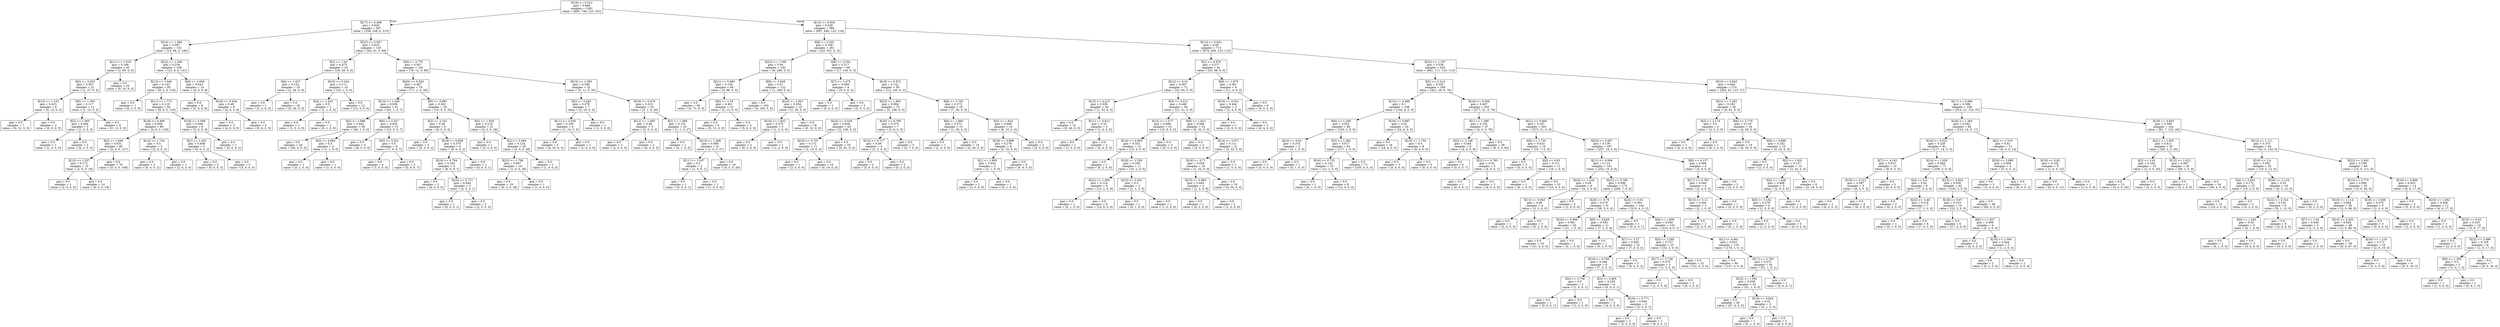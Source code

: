 digraph Tree {
node [shape=box] ;
0 [label="X[19] <= 0.513\ngini = 0.669\nsamples = 1281\nvalue = [805, 749, 123, 331]"] ;
1 [label="X[17] <= 0.498\ngini = 0.626\nsamples = 287\nvalue = [108, 109, 0, 215]"] ;
0 -> 1 [labeldistance=2.5, labelangle=45, headlabel="True"] ;
2 [label="X[14] <= 1.094\ngini = 0.497\nsamples = 152\nvalue = [14, 68, 0, 146]"] ;
1 -> 2 ;
3 [label="X[11] <= 1.619\ngini = 0.168\nsamples = 43\nvalue = [1, 60, 0, 5]"] ;
2 -> 3 ;
4 [label="X[5] <= 3.203\ngini = 0.307\nsamples = 21\nvalue = [1, 27, 0, 5]"] ;
3 -> 4 ;
5 [label="X[13] <= 1.153\ngini = 0.415\nsamples = 9\nvalue = [0, 12, 0, 5]"] ;
4 -> 5 ;
6 [label="gini = 0.0\nsamples = 7\nvalue = [0, 12, 0, 0]"] ;
5 -> 6 ;
7 [label="gini = 0.0\nsamples = 2\nvalue = [0, 0, 0, 5]"] ;
5 -> 7 ;
8 [label="X[0] <= 1.354\ngini = 0.117\nsamples = 12\nvalue = [1, 15, 0, 0]"] ;
4 -> 8 ;
9 [label="X[2] <= 1.905\ngini = 0.444\nsamples = 3\nvalue = [1, 2, 0, 0]"] ;
8 -> 9 ;
10 [label="gini = 0.0\nsamples = 1\nvalue = [1, 0, 0, 0]"] ;
9 -> 10 ;
11 [label="gini = 0.0\nsamples = 2\nvalue = [0, 2, 0, 0]"] ;
9 -> 11 ;
12 [label="gini = 0.0\nsamples = 9\nvalue = [0, 13, 0, 0]"] ;
8 -> 12 ;
13 [label="gini = 0.0\nsamples = 22\nvalue = [0, 33, 0, 0]"] ;
3 -> 13 ;
14 [label="X[22] <= 1.348\ngini = 0.234\nsamples = 109\nvalue = [13, 8, 0, 141]"] ;
2 -> 14 ;
15 [label="X[13] <= 1.046\ngini = 0.143\nsamples = 95\nvalue = [9, 2, 0, 133]"] ;
14 -> 15 ;
16 [label="gini = 0.0\nsamples = 1\nvalue = [0, 2, 0, 0]"] ;
15 -> 16 ;
17 [label="X[11] <= 1.772\ngini = 0.119\nsamples = 94\nvalue = [9, 0, 0, 133]"] ;
15 -> 17 ;
18 [label="X[18] <= 0.496\ngini = 0.058\nsamples = 88\nvalue = [4, 0, 0, 129]"] ;
17 -> 18 ;
19 [label="X[2] <= 1.449\ngini = 0.031\nsamples = 85\nvalue = [2, 0, 0, 127]"] ;
18 -> 19 ;
20 [label="X[13] <= 1.357\ngini = 0.172\nsamples = 15\nvalue = [2, 0, 0, 19]"] ;
19 -> 20 ;
21 [label="gini = 0.0\nsamples = 1\nvalue = [2, 0, 0, 0]"] ;
20 -> 21 ;
22 [label="gini = 0.0\nsamples = 14\nvalue = [0, 0, 0, 19]"] ;
20 -> 22 ;
23 [label="gini = 0.0\nsamples = 70\nvalue = [0, 0, 0, 108]"] ;
19 -> 23 ;
24 [label="X[14] <= 1.744\ngini = 0.5\nsamples = 3\nvalue = [2, 0, 0, 2]"] ;
18 -> 24 ;
25 [label="gini = 0.0\nsamples = 2\nvalue = [0, 0, 0, 2]"] ;
24 -> 25 ;
26 [label="gini = 0.0\nsamples = 1\nvalue = [2, 0, 0, 0]"] ;
24 -> 26 ;
27 [label="X[19] <= 0.508\ngini = 0.494\nsamples = 6\nvalue = [5, 0, 0, 4]"] ;
17 -> 27 ;
28 [label="X[1] <= 1.425\ngini = 0.408\nsamples = 5\nvalue = [5, 0, 0, 2]"] ;
27 -> 28 ;
29 [label="gini = 0.0\nsamples = 2\nvalue = [0, 0, 0, 2]"] ;
28 -> 29 ;
30 [label="gini = 0.0\nsamples = 3\nvalue = [5, 0, 0, 0]"] ;
28 -> 30 ;
31 [label="gini = 0.0\nsamples = 1\nvalue = [0, 0, 0, 2]"] ;
27 -> 31 ;
32 [label="X[8] <= 2.659\ngini = 0.642\nsamples = 14\nvalue = [4, 6, 0, 8]"] ;
14 -> 32 ;
33 [label="gini = 0.0\nsamples = 6\nvalue = [0, 0, 0, 8]"] ;
32 -> 33 ;
34 [label="X[16] <= 0.434\ngini = 0.48\nsamples = 8\nvalue = [4, 6, 0, 0]"] ;
32 -> 34 ;
35 [label="gini = 0.0\nsamples = 3\nvalue = [4, 0, 0, 0]"] ;
34 -> 35 ;
36 [label="gini = 0.0\nsamples = 5\nvalue = [0, 6, 0, 0]"] ;
34 -> 36 ;
37 [label="X[22] <= 0.547\ngini = 0.633\nsamples = 135\nvalue = [94, 41, 0, 69]"] ;
1 -> 37 ;
38 [label="X[2] <= 1.43\ngini = 0.473\nsamples = 33\nvalue = [18, 29, 0, 0]"] ;
37 -> 38 ;
39 [label="X[6] <= 1.437\ngini = 0.124\nsamples = 19\nvalue = [2, 28, 0, 0]"] ;
38 -> 39 ;
40 [label="gini = 0.0\nsamples = 1\nvalue = [2, 0, 0, 0]"] ;
39 -> 40 ;
41 [label="gini = 0.0\nsamples = 18\nvalue = [0, 28, 0, 0]"] ;
39 -> 41 ;
42 [label="X[19] <= 0.434\ngini = 0.111\nsamples = 14\nvalue = [16, 1, 0, 0]"] ;
38 -> 42 ;
43 [label="X[4] <= 1.432\ngini = 0.5\nsamples = 2\nvalue = [1, 1, 0, 0]"] ;
42 -> 43 ;
44 [label="gini = 0.0\nsamples = 1\nvalue = [1, 0, 0, 0]"] ;
43 -> 44 ;
45 [label="gini = 0.0\nsamples = 1\nvalue = [0, 1, 0, 0]"] ;
43 -> 45 ;
46 [label="gini = 0.0\nsamples = 12\nvalue = [15, 0, 0, 0]"] ;
42 -> 46 ;
47 [label="X[9] <= 3.778\ngini = 0.567\nsamples = 102\nvalue = [76, 12, 0, 69]"] ;
37 -> 47 ;
48 [label="X[20] <= 0.543\ngini = 0.467\nsamples = 70\nvalue = [71, 1, 0, 39]"] ;
47 -> 48 ;
49 [label="X[14] <= 1.426\ngini = 0.208\nsamples = 41\nvalue = [61, 1, 0, 7]"] ;
48 -> 49 ;
50 [label="X[2] <= 3.888\ngini = 0.042\nsamples = 28\nvalue = [46, 1, 0, 0]"] ;
49 -> 50 ;
51 [label="gini = 0.0\nsamples = 26\nvalue = [45, 0, 0, 0]"] ;
50 -> 51 ;
52 [label="X[3] <= 4.894\ngini = 0.5\nsamples = 2\nvalue = [1, 1, 0, 0]"] ;
50 -> 52 ;
53 [label="gini = 0.0\nsamples = 1\nvalue = [0, 1, 0, 0]"] ;
52 -> 53 ;
54 [label="gini = 0.0\nsamples = 1\nvalue = [1, 0, 0, 0]"] ;
52 -> 54 ;
55 [label="X[6] <= 2.527\ngini = 0.434\nsamples = 13\nvalue = [15, 0, 0, 7]"] ;
49 -> 55 ;
56 [label="gini = 0.0\nsamples = 4\nvalue = [8, 0, 0, 0]"] ;
55 -> 56 ;
57 [label="X[5] <= 3.551\ngini = 0.5\nsamples = 9\nvalue = [7, 0, 0, 7]"] ;
55 -> 57 ;
58 [label="gini = 0.0\nsamples = 4\nvalue = [7, 0, 0, 0]"] ;
57 -> 58 ;
59 [label="gini = 0.0\nsamples = 5\nvalue = [0, 0, 0, 7]"] ;
57 -> 59 ;
60 [label="X[0] <= 0.981\ngini = 0.363\nsamples = 29\nvalue = [10, 0, 0, 32]"] ;
48 -> 60 ;
61 [label="X[2] <= 2.161\ngini = 0.48\nsamples = 8\nvalue = [6, 0, 0, 4]"] ;
60 -> 61 ;
62 [label="gini = 0.0\nsamples = 2\nvalue = [0, 0, 0, 2]"] ;
61 -> 62 ;
63 [label="X[18] <= 0.838\ngini = 0.375\nsamples = 6\nvalue = [6, 0, 0, 2]"] ;
61 -> 63 ;
64 [label="X[16] <= 0.704\ngini = 0.245\nsamples = 5\nvalue = [6, 0, 0, 1]"] ;
63 -> 64 ;
65 [label="gini = 0.0\nsamples = 2\nvalue = [4, 0, 0, 0]"] ;
64 -> 65 ;
66 [label="X[16] <= 0.711\ngini = 0.444\nsamples = 3\nvalue = [2, 0, 0, 1]"] ;
64 -> 66 ;
67 [label="gini = 0.0\nsamples = 1\nvalue = [0, 0, 0, 1]"] ;
66 -> 67 ;
68 [label="gini = 0.0\nsamples = 2\nvalue = [2, 0, 0, 0]"] ;
66 -> 68 ;
69 [label="gini = 0.0\nsamples = 1\nvalue = [0, 0, 0, 1]"] ;
63 -> 69 ;
70 [label="X[5] <= 1.928\ngini = 0.219\nsamples = 21\nvalue = [4, 0, 0, 28]"] ;
60 -> 70 ;
71 [label="gini = 0.0\nsamples = 1\nvalue = [2, 0, 0, 0]"] ;
70 -> 71 ;
72 [label="X[2] <= 2.664\ngini = 0.124\nsamples = 20\nvalue = [2, 0, 0, 28]"] ;
70 -> 72 ;
73 [label="X[23] <= 1.706\ngini = 0.067\nsamples = 19\nvalue = [1, 0, 0, 28]"] ;
72 -> 73 ;
74 [label="gini = 0.0\nsamples = 18\nvalue = [0, 0, 0, 28]"] ;
73 -> 74 ;
75 [label="gini = 0.0\nsamples = 1\nvalue = [1, 0, 0, 0]"] ;
73 -> 75 ;
76 [label="gini = 0.0\nsamples = 1\nvalue = [1, 0, 0, 0]"] ;
72 -> 76 ;
77 [label="X[13] <= 1.393\ngini = 0.506\nsamples = 32\nvalue = [5, 11, 0, 30]"] ;
47 -> 77 ;
78 [label="X[2] <= 3.283\ngini = 0.278\nsamples = 7\nvalue = [2, 10, 0, 0]"] ;
77 -> 78 ;
79 [label="X[11] <= 3.036\ngini = 0.165\nsamples = 6\nvalue = [1, 10, 0, 0]"] ;
78 -> 79 ;
80 [label="gini = 0.0\nsamples = 5\nvalue = [0, 10, 0, 0]"] ;
79 -> 80 ;
81 [label="gini = 0.0\nsamples = 1\nvalue = [1, 0, 0, 0]"] ;
79 -> 81 ;
82 [label="gini = 0.0\nsamples = 1\nvalue = [1, 0, 0, 0]"] ;
78 -> 82 ;
83 [label="X[19] <= 0.479\ngini = 0.213\nsamples = 25\nvalue = [3, 1, 0, 30]"] ;
77 -> 83 ;
84 [label="X[12] <= 1.495\ngini = 0.48\nsamples = 3\nvalue = [2, 0, 0, 3]"] ;
83 -> 84 ;
85 [label="gini = 0.0\nsamples = 1\nvalue = [2, 0, 0, 0]"] ;
84 -> 85 ;
86 [label="gini = 0.0\nsamples = 2\nvalue = [0, 0, 0, 3]"] ;
84 -> 86 ;
87 [label="X[1] <= 1.398\ngini = 0.131\nsamples = 22\nvalue = [1, 1, 0, 27]"] ;
83 -> 87 ;
88 [label="gini = 0.0\nsamples = 1\nvalue = [0, 1, 0, 0]"] ;
87 -> 88 ;
89 [label="X[13] <= 1.408\ngini = 0.069\nsamples = 21\nvalue = [1, 0, 0, 27]"] ;
87 -> 89 ;
90 [label="X[11] <= 3.207\ngini = 0.5\nsamples = 2\nvalue = [1, 0, 0, 1]"] ;
89 -> 90 ;
91 [label="gini = 0.0\nsamples = 1\nvalue = [0, 0, 0, 1]"] ;
90 -> 91 ;
92 [label="gini = 0.0\nsamples = 1\nvalue = [1, 0, 0, 0]"] ;
90 -> 92 ;
93 [label="gini = 0.0\nsamples = 19\nvalue = [0, 0, 0, 26]"] ;
89 -> 93 ;
94 [label="X[14] <= 0.904\ngini = 0.628\nsamples = 994\nvalue = [697, 640, 123, 116]"] ;
0 -> 94 [labeldistance=2.5, labelangle=-45, headlabel="False"] ;
95 [label="X[8] <= 3.202\ngini = 0.108\nsamples = 281\nvalue = [23, 431, 0, 3]"] ;
94 -> 95 ;
96 [label="X[23] <= 1.168\ngini = 0.04\nsamples = 182\nvalue = [6, 286, 0, 0]"] ;
95 -> 96 ;
97 [label="X[21] <= 0.983\ngini = 0.104\nsamples = 60\nvalue = [5, 86, 0, 0]"] ;
96 -> 97 ;
98 [label="gini = 0.0\nsamples = 48\nvalue = [0, 73, 0, 0]"] ;
97 -> 98 ;
99 [label="X[6] <= 2.19\ngini = 0.401\nsamples = 12\nvalue = [5, 13, 0, 0]"] ;
97 -> 99 ;
100 [label="gini = 0.0\nsamples = 9\nvalue = [0, 13, 0, 0]"] ;
99 -> 100 ;
101 [label="gini = 0.0\nsamples = 3\nvalue = [5, 0, 0, 0]"] ;
99 -> 101 ;
102 [label="X[9] <= 2.849\ngini = 0.01\nsamples = 122\nvalue = [1, 200, 0, 0]"] ;
96 -> 102 ;
103 [label="gini = 0.0\nsamples = 103\nvalue = [0, 165, 0, 0]"] ;
102 -> 103 ;
104 [label="X[10] <= 1.901\ngini = 0.054\nsamples = 19\nvalue = [1, 35, 0, 0]"] ;
102 -> 104 ;
105 [label="X[10] <= 1.832\ngini = 0.375\nsamples = 3\nvalue = [1, 3, 0, 0]"] ;
104 -> 105 ;
106 [label="gini = 0.0\nsamples = 2\nvalue = [0, 3, 0, 0]"] ;
105 -> 106 ;
107 [label="gini = 0.0\nsamples = 1\nvalue = [1, 0, 0, 0]"] ;
105 -> 107 ;
108 [label="gini = 0.0\nsamples = 16\nvalue = [0, 32, 0, 0]"] ;
104 -> 108 ;
109 [label="X[8] <= 3.254\ngini = 0.217\nsamples = 99\nvalue = [17, 145, 0, 3]"] ;
95 -> 109 ;
110 [label="X[7] <= 2.475\ngini = 0.469\nsamples = 4\nvalue = [5, 0, 0, 3]"] ;
109 -> 110 ;
111 [label="gini = 0.0\nsamples = 1\nvalue = [0, 0, 0, 3]"] ;
110 -> 111 ;
112 [label="gini = 0.0\nsamples = 3\nvalue = [5, 0, 0, 0]"] ;
110 -> 112 ;
113 [label="X[19] <= 0.872\ngini = 0.141\nsamples = 95\nvalue = [12, 145, 0, 0]"] ;
109 -> 113 ;
114 [label="X[23] <= 1.892\ngini = 0.084\nsamples = 70\nvalue = [5, 109, 0, 0]"] ;
113 -> 114 ;
115 [label="X[22] <= 0.526\ngini = 0.038\nsamples = 63\nvalue = [2, 100, 0, 0]"] ;
114 -> 115 ;
116 [label="X[16] <= 0.757\ngini = 0.172\nsamples = 11\nvalue = [2, 19, 0, 0]"] ;
115 -> 116 ;
117 [label="gini = 0.0\nsamples = 1\nvalue = [2, 0, 0, 0]"] ;
116 -> 117 ;
118 [label="gini = 0.0\nsamples = 10\nvalue = [0, 19, 0, 0]"] ;
116 -> 118 ;
119 [label="gini = 0.0\nsamples = 52\nvalue = [0, 81, 0, 0]"] ;
115 -> 119 ;
120 [label="X[16] <= 0.789\ngini = 0.375\nsamples = 7\nvalue = [3, 9, 0, 0]"] ;
114 -> 120 ;
121 [label="X[14] <= 0.717\ngini = 0.48\nsamples = 4\nvalue = [3, 2, 0, 0]"] ;
120 -> 121 ;
122 [label="gini = 0.0\nsamples = 2\nvalue = [3, 0, 0, 0]"] ;
121 -> 122 ;
123 [label="gini = 0.0\nsamples = 2\nvalue = [0, 2, 0, 0]"] ;
121 -> 123 ;
124 [label="gini = 0.0\nsamples = 3\nvalue = [0, 7, 0, 0]"] ;
120 -> 124 ;
125 [label="X[9] <= 2.765\ngini = 0.273\nsamples = 25\nvalue = [7, 36, 0, 0]"] ;
113 -> 125 ;
126 [label="X[6] <= 1.983\ngini = 0.071\nsamples = 15\nvalue = [1, 26, 0, 0]"] ;
125 -> 126 ;
127 [label="gini = 0.0\nsamples = 1\nvalue = [1, 0, 0, 0]"] ;
126 -> 127 ;
128 [label="gini = 0.0\nsamples = 14\nvalue = [0, 26, 0, 0]"] ;
126 -> 128 ;
129 [label="X[3] <= 1.623\ngini = 0.469\nsamples = 10\nvalue = [6, 10, 0, 0]"] ;
125 -> 129 ;
130 [label="X[19] <= 0.898\ngini = 0.278\nsamples = 8\nvalue = [2, 10, 0, 0]"] ;
129 -> 130 ;
131 [label="X[1] <= 2.892\ngini = 0.444\nsamples = 2\nvalue = [2, 1, 0, 0]"] ;
130 -> 131 ;
132 [label="gini = 0.0\nsamples = 1\nvalue = [2, 0, 0, 0]"] ;
131 -> 132 ;
133 [label="gini = 0.0\nsamples = 1\nvalue = [0, 1, 0, 0]"] ;
131 -> 133 ;
134 [label="gini = 0.0\nsamples = 6\nvalue = [0, 9, 0, 0]"] ;
130 -> 134 ;
135 [label="gini = 0.0\nsamples = 2\nvalue = [4, 0, 0, 0]"] ;
129 -> 135 ;
136 [label="X[13] <= 0.941\ngini = 0.58\nsamples = 713\nvalue = [674, 209, 123, 113]"] ;
94 -> 136 ;
137 [label="X[1] <= 4.976\ngini = 0.377\nsamples = 81\nvalue = [33, 98, 0, 0]"] ;
136 -> 137 ;
138 [label="X[12] <= 0.91\ngini = 0.307\nsamples = 72\nvalue = [22, 94, 0, 0]"] ;
137 -> 138 ;
139 [label="X[15] <= 4.213\ngini = 0.036\nsamples = 34\nvalue = [1, 53, 0, 0]"] ;
138 -> 139 ;
140 [label="gini = 0.0\nsamples = 31\nvalue = [0, 49, 0, 0]"] ;
139 -> 140 ;
141 [label="X[11] <= 0.812\ngini = 0.32\nsamples = 3\nvalue = [1, 4, 0, 0]"] ;
139 -> 141 ;
142 [label="gini = 0.0\nsamples = 1\nvalue = [1, 0, 0, 0]"] ;
141 -> 142 ;
143 [label="gini = 0.0\nsamples = 2\nvalue = [0, 4, 0, 0]"] ;
141 -> 143 ;
144 [label="X[5] <= 3.212\ngini = 0.448\nsamples = 38\nvalue = [21, 41, 0, 0]"] ;
138 -> 144 ;
145 [label="X[15] <= 1.277\ngini = 0.469\nsamples = 15\nvalue = [15, 9, 0, 0]"] ;
144 -> 145 ;
146 [label="X[14] <= 0.905\ngini = 0.332\nsamples = 12\nvalue = [15, 4, 0, 0]"] ;
145 -> 146 ;
147 [label="gini = 0.0\nsamples = 1\nvalue = [0, 2, 0, 0]"] ;
146 -> 147 ;
148 [label="X[19] <= 1.529\ngini = 0.208\nsamples = 11\nvalue = [15, 2, 0, 0]"] ;
146 -> 148 ;
149 [label="X[21] <= 1.094\ngini = 0.124\nsamples = 9\nvalue = [14, 1, 0, 0]"] ;
148 -> 149 ;
150 [label="gini = 0.0\nsamples = 1\nvalue = [0, 1, 0, 0]"] ;
149 -> 150 ;
151 [label="gini = 0.0\nsamples = 8\nvalue = [14, 0, 0, 0]"] ;
149 -> 151 ;
152 [label="X[23] <= 2.501\ngini = 0.5\nsamples = 2\nvalue = [1, 1, 0, 0]"] ;
148 -> 152 ;
153 [label="gini = 0.0\nsamples = 1\nvalue = [0, 1, 0, 0]"] ;
152 -> 153 ;
154 [label="gini = 0.0\nsamples = 1\nvalue = [1, 0, 0, 0]"] ;
152 -> 154 ;
155 [label="gini = 0.0\nsamples = 3\nvalue = [0, 5, 0, 0]"] ;
145 -> 155 ;
156 [label="X[9] <= 1.812\ngini = 0.266\nsamples = 23\nvalue = [6, 32, 0, 0]"] ;
144 -> 156 ;
157 [label="gini = 0.0\nsamples = 2\nvalue = [4, 0, 0, 0]"] ;
156 -> 157 ;
158 [label="X[14] <= 3.071\ngini = 0.111\nsamples = 21\nvalue = [2, 32, 0, 0]"] ;
156 -> 158 ;
159 [label="X[16] <= 0.71\ngini = 0.059\nsamples = 20\nvalue = [1, 32, 0, 0]"] ;
158 -> 159 ;
160 [label="X[15] <= 0.963\ngini = 0.444\nsamples = 2\nvalue = [1, 2, 0, 0]"] ;
159 -> 160 ;
161 [label="gini = 0.0\nsamples = 1\nvalue = [0, 2, 0, 0]"] ;
160 -> 161 ;
162 [label="gini = 0.0\nsamples = 1\nvalue = [1, 0, 0, 0]"] ;
160 -> 162 ;
163 [label="gini = 0.0\nsamples = 18\nvalue = [0, 30, 0, 0]"] ;
159 -> 163 ;
164 [label="gini = 0.0\nsamples = 1\nvalue = [1, 0, 0, 0]"] ;
158 -> 164 ;
165 [label="X[9] <= 1.875\ngini = 0.391\nsamples = 9\nvalue = [11, 4, 0, 0]"] ;
137 -> 165 ;
166 [label="X[19] <= 0.521\ngini = 0.444\nsamples = 3\nvalue = [2, 4, 0, 0]"] ;
165 -> 166 ;
167 [label="gini = 0.0\nsamples = 1\nvalue = [2, 0, 0, 0]"] ;
166 -> 167 ;
168 [label="gini = 0.0\nsamples = 2\nvalue = [0, 4, 0, 0]"] ;
166 -> 168 ;
169 [label="gini = 0.0\nsamples = 6\nvalue = [9, 0, 0, 0]"] ;
165 -> 169 ;
170 [label="X[22] <= 1.257\ngini = 0.538\nsamples = 632\nvalue = [641, 111, 123, 113]"] ;
136 -> 170 ;
171 [label="X[5] <= 2.214\ngini = 0.335\nsamples = 358\nvalue = [421, 29, 0, 76]"] ;
170 -> 171 ;
172 [label="X[12] <= 4.469\ngini = 0.1\nsamples = 108\nvalue = [144, 8, 0, 0]"] ;
171 -> 172 ;
173 [label="X[6] <= 1.359\ngini = 0.032\nsamples = 84\nvalue = [120, 2, 0, 0]"] ;
172 -> 173 ;
174 [label="X[23] <= 0.63\ngini = 0.375\nsamples = 3\nvalue = [3, 1, 0, 0]"] ;
173 -> 174 ;
175 [label="gini = 0.0\nsamples = 2\nvalue = [3, 0, 0, 0]"] ;
174 -> 175 ;
176 [label="gini = 0.0\nsamples = 1\nvalue = [0, 1, 0, 0]"] ;
174 -> 176 ;
177 [label="X[5] <= 1.382\ngini = 0.017\nsamples = 81\nvalue = [117, 1, 0, 0]"] ;
173 -> 177 ;
178 [label="X[16] <= 0.752\ngini = 0.142\nsamples = 10\nvalue = [12, 1, 0, 0]"] ;
177 -> 178 ;
179 [label="gini = 0.0\nsamples = 1\nvalue = [0, 1, 0, 0]"] ;
178 -> 179 ;
180 [label="gini = 0.0\nsamples = 9\nvalue = [12, 0, 0, 0]"] ;
178 -> 180 ;
181 [label="gini = 0.0\nsamples = 71\nvalue = [105, 0, 0, 0]"] ;
177 -> 181 ;
182 [label="X[18] <= 0.997\ngini = 0.32\nsamples = 24\nvalue = [24, 6, 0, 0]"] ;
172 -> 182 ;
183 [label="gini = 0.0\nsamples = 16\nvalue = [18, 0, 0, 0]"] ;
182 -> 183 ;
184 [label="X[19] <= 1.754\ngini = 0.5\nsamples = 8\nvalue = [6, 6, 0, 0]"] ;
182 -> 184 ;
185 [label="gini = 0.0\nsamples = 3\nvalue = [0, 6, 0, 0]"] ;
184 -> 185 ;
186 [label="gini = 0.0\nsamples = 5\nvalue = [6, 0, 0, 0]"] ;
184 -> 186 ;
187 [label="X[18] <= 0.506\ngini = 0.407\nsamples = 250\nvalue = [277, 21, 0, 76]"] ;
171 -> 187 ;
188 [label="X[1] <= 1.366\ngini = 0.102\nsamples = 47\nvalue = [4, 0, 0, 70]"] ;
187 -> 188 ;
189 [label="X[2] <= 2.146\ngini = 0.444\nsamples = 8\nvalue = [4, 0, 0, 8]"] ;
188 -> 189 ;
190 [label="gini = 0.0\nsamples = 5\nvalue = [0, 0, 0, 7]"] ;
189 -> 190 ;
191 [label="X[21] <= 0.795\ngini = 0.32\nsamples = 3\nvalue = [4, 0, 0, 1]"] ;
189 -> 191 ;
192 [label="gini = 0.0\nsamples = 1\nvalue = [0, 0, 0, 1]"] ;
191 -> 192 ;
193 [label="gini = 0.0\nsamples = 2\nvalue = [4, 0, 0, 0]"] ;
191 -> 193 ;
194 [label="gini = 0.0\nsamples = 39\nvalue = [0, 0, 0, 62]"] ;
188 -> 194 ;
195 [label="X[21] <= 0.664\ngini = 0.167\nsamples = 203\nvalue = [273, 21, 0, 6]"] ;
187 -> 195 ;
196 [label="X[8] <= 1.733\ngini = 0.423\nsamples = 16\nvalue = [16, 7, 0, 0]"] ;
195 -> 196 ;
197 [label="gini = 0.0\nsamples = 5\nvalue = [0, 6, 0, 0]"] ;
196 -> 197 ;
198 [label="X[0] <= 0.63\ngini = 0.111\nsamples = 11\nvalue = [16, 1, 0, 0]"] ;
196 -> 198 ;
199 [label="gini = 0.0\nsamples = 1\nvalue = [0, 1, 0, 0]"] ;
198 -> 199 ;
200 [label="gini = 0.0\nsamples = 10\nvalue = [16, 0, 0, 0]"] ;
198 -> 200 ;
201 [label="X[23] <= 3.487\ngini = 0.136\nsamples = 187\nvalue = [257, 14, 0, 6]"] ;
195 -> 201 ;
202 [label="X[11] <= 0.909\ngini = 0.114\nsamples = 181\nvalue = [252, 10, 0, 6]"] ;
201 -> 202 ;
203 [label="X[23] <= 1.226\ngini = 0.49\nsamples = 6\nvalue = [4, 3, 0, 0]"] ;
202 -> 203 ;
204 [label="X[13] <= 0.943\ngini = 0.48\nsamples = 4\nvalue = [2, 3, 0, 0]"] ;
203 -> 204 ;
205 [label="gini = 0.0\nsamples = 1\nvalue = [2, 0, 0, 0]"] ;
204 -> 205 ;
206 [label="gini = 0.0\nsamples = 3\nvalue = [0, 3, 0, 0]"] ;
204 -> 206 ;
207 [label="gini = 0.0\nsamples = 2\nvalue = [2, 0, 0, 0]"] ;
203 -> 207 ;
208 [label="X[21] <= 0.785\ngini = 0.096\nsamples = 175\nvalue = [248, 7, 0, 6]"] ;
202 -> 208 ;
209 [label="X[20] <= 0.79\ngini = 0.275\nsamples = 31\nvalue = [38, 3, 0, 4]"] ;
208 -> 209 ;
210 [label="X[16] <= 0.994\ngini = 0.061\nsamples = 20\nvalue = [31, 1, 0, 0]"] ;
209 -> 210 ;
211 [label="gini = 0.0\nsamples = 19\nvalue = [31, 0, 0, 0]"] ;
210 -> 211 ;
212 [label="gini = 0.0\nsamples = 1\nvalue = [0, 1, 0, 0]"] ;
210 -> 212 ;
213 [label="X[0] <= 0.829\ngini = 0.592\nsamples = 11\nvalue = [7, 2, 0, 4]"] ;
209 -> 213 ;
214 [label="gini = 0.0\nsamples = 1\nvalue = [0, 2, 0, 0]"] ;
213 -> 214 ;
215 [label="X[7] <= 3.27\ngini = 0.463\nsamples = 10\nvalue = [7, 0, 0, 4]"] ;
213 -> 215 ;
216 [label="X[18] <= 0.766\ngini = 0.346\nsamples = 8\nvalue = [7, 0, 0, 2]"] ;
215 -> 216 ;
217 [label="X[2] <= 3.738\ngini = 0.5\nsamples = 2\nvalue = [1, 0, 0, 1]"] ;
216 -> 217 ;
218 [label="gini = 0.0\nsamples = 1\nvalue = [0, 0, 0, 1]"] ;
217 -> 218 ;
219 [label="gini = 0.0\nsamples = 1\nvalue = [1, 0, 0, 0]"] ;
217 -> 219 ;
220 [label="X[3] <= 2.465\ngini = 0.245\nsamples = 6\nvalue = [6, 0, 0, 1]"] ;
216 -> 220 ;
221 [label="gini = 0.0\nsamples = 3\nvalue = [4, 0, 0, 0]"] ;
220 -> 221 ;
222 [label="X[18] <= 0.771\ngini = 0.444\nsamples = 3\nvalue = [2, 0, 0, 1]"] ;
220 -> 222 ;
223 [label="gini = 0.0\nsamples = 2\nvalue = [2, 0, 0, 0]"] ;
222 -> 223 ;
224 [label="gini = 0.0\nsamples = 1\nvalue = [0, 0, 0, 1]"] ;
222 -> 224 ;
225 [label="gini = 0.0\nsamples = 2\nvalue = [0, 0, 0, 2]"] ;
215 -> 225 ;
226 [label="X[22] <= 0.61\ngini = 0.054\nsamples = 144\nvalue = [210, 4, 0, 2]"] ;
208 -> 226 ;
227 [label="gini = 0.0\nsamples = 1\nvalue = [0, 0, 0, 1]"] ;
226 -> 227 ;
228 [label="X[8] <= 1.809\ngini = 0.046\nsamples = 143\nvalue = [210, 4, 0, 1]"] ;
226 -> 228 ;
229 [label="X[5] <= 2.295\ngini = 0.157\nsamples = 25\nvalue = [32, 3, 0, 0]"] ;
228 -> 229 ;
230 [label="X[17] <= 0.738\ngini = 0.375\nsamples = 3\nvalue = [1, 3, 0, 0]"] ;
229 -> 230 ;
231 [label="gini = 0.0\nsamples = 1\nvalue = [1, 0, 0, 0]"] ;
230 -> 231 ;
232 [label="gini = 0.0\nsamples = 2\nvalue = [0, 3, 0, 0]"] ;
230 -> 232 ;
233 [label="gini = 0.0\nsamples = 22\nvalue = [31, 0, 0, 0]"] ;
229 -> 233 ;
234 [label="X[1] <= 4.941\ngini = 0.022\nsamples = 118\nvalue = [178, 1, 0, 1]"] ;
228 -> 234 ;
235 [label="gini = 0.0\nsamples = 84\nvalue = [127, 0, 0, 0]"] ;
234 -> 235 ;
236 [label="X[17] <= 0.765\ngini = 0.073\nsamples = 34\nvalue = [51, 1, 0, 1]"] ;
234 -> 236 ;
237 [label="X[22] <= 1.091\ngini = 0.038\nsamples = 33\nvalue = [51, 1, 0, 0]"] ;
236 -> 237 ;
238 [label="gini = 0.0\nsamples = 30\nvalue = [47, 0, 0, 0]"] ;
237 -> 238 ;
239 [label="X[16] <= 0.624\ngini = 0.32\nsamples = 3\nvalue = [4, 1, 0, 0]"] ;
237 -> 239 ;
240 [label="gini = 0.0\nsamples = 1\nvalue = [0, 1, 0, 0]"] ;
239 -> 240 ;
241 [label="gini = 0.0\nsamples = 2\nvalue = [4, 0, 0, 0]"] ;
239 -> 241 ;
242 [label="gini = 0.0\nsamples = 1\nvalue = [0, 0, 0, 1]"] ;
236 -> 242 ;
243 [label="X[6] <= 4.137\ngini = 0.494\nsamples = 6\nvalue = [5, 4, 0, 0]"] ;
201 -> 243 ;
244 [label="X[17] <= 0.783\ngini = 0.444\nsamples = 4\nvalue = [2, 4, 0, 0]"] ;
243 -> 244 ;
245 [label="X[13] <= 3.11\ngini = 0.444\nsamples = 3\nvalue = [2, 1, 0, 0]"] ;
244 -> 245 ;
246 [label="gini = 0.0\nsamples = 2\nvalue = [2, 0, 0, 0]"] ;
245 -> 246 ;
247 [label="gini = 0.0\nsamples = 1\nvalue = [0, 1, 0, 0]"] ;
245 -> 247 ;
248 [label="gini = 0.0\nsamples = 1\nvalue = [0, 3, 0, 0]"] ;
244 -> 248 ;
249 [label="gini = 0.0\nsamples = 2\nvalue = [3, 0, 0, 0]"] ;
243 -> 249 ;
250 [label="X[10] <= 0.943\ngini = 0.664\nsamples = 274\nvalue = [220, 82, 123, 37]"] ;
170 -> 250 ;
251 [label="X[21] <= 1.262\ngini = 0.163\nsamples = 36\nvalue = [6, 61, 0, 0]"] ;
250 -> 251 ;
252 [label="X[2] <= 3.174\ngini = 0.5\nsamples = 2\nvalue = [2, 2, 0, 0]"] ;
251 -> 252 ;
253 [label="gini = 0.0\nsamples = 1\nvalue = [2, 0, 0, 0]"] ;
252 -> 253 ;
254 [label="gini = 0.0\nsamples = 1\nvalue = [0, 2, 0, 0]"] ;
252 -> 254 ;
255 [label="X[6] <= 2.776\ngini = 0.119\nsamples = 34\nvalue = [4, 59, 0, 0]"] ;
251 -> 255 ;
256 [label="gini = 0.0\nsamples = 19\nvalue = [0, 36, 0, 0]"] ;
255 -> 256 ;
257 [label="X[9] <= 0.896\ngini = 0.252\nsamples = 15\nvalue = [4, 23, 0, 0]"] ;
255 -> 257 ;
258 [label="gini = 0.0\nsamples = 2\nvalue = [2, 0, 0, 0]"] ;
257 -> 258 ;
259 [label="X[2] <= 1.433\ngini = 0.147\nsamples = 13\nvalue = [2, 23, 0, 0]"] ;
257 -> 259 ;
260 [label="X[2] <= 1.428\ngini = 0.408\nsamples = 5\nvalue = [2, 5, 0, 0]"] ;
259 -> 260 ;
261 [label="X[5] <= 3.192\ngini = 0.278\nsamples = 4\nvalue = [1, 5, 0, 0]"] ;
260 -> 261 ;
262 [label="gini = 0.0\nsamples = 1\nvalue = [1, 0, 0, 0]"] ;
261 -> 262 ;
263 [label="gini = 0.0\nsamples = 3\nvalue = [0, 5, 0, 0]"] ;
261 -> 263 ;
264 [label="gini = 0.0\nsamples = 1\nvalue = [1, 0, 0, 0]"] ;
260 -> 264 ;
265 [label="gini = 0.0\nsamples = 8\nvalue = [0, 18, 0, 0]"] ;
259 -> 265 ;
266 [label="X[17] <= 0.906\ngini = 0.598\nsamples = 238\nvalue = [214, 21, 123, 37]"] ;
250 -> 266 ;
267 [label="X[20] <= 1.364\ngini = 0.342\nsamples = 94\nvalue = [123, 14, 0, 17]"] ;
266 -> 267 ;
268 [label="X[16] <= 0.521\ngini = 0.226\nsamples = 81\nvalue = [117, 14, 0, 3]"] ;
267 -> 268 ;
269 [label="X[7] <= 4.242\ngini = 0.615\nsamples = 10\nvalue = [8, 9, 0, 3]"] ;
268 -> 269 ;
270 [label="X[18] <= 0.512\ngini = 0.397\nsamples = 5\nvalue = [8, 0, 0, 3]"] ;
269 -> 270 ;
271 [label="gini = 0.0\nsamples = 1\nvalue = [0, 0, 0, 3]"] ;
270 -> 271 ;
272 [label="gini = 0.0\nsamples = 4\nvalue = [8, 0, 0, 0]"] ;
270 -> 272 ;
273 [label="gini = 0.0\nsamples = 5\nvalue = [0, 9, 0, 0]"] ;
269 -> 273 ;
274 [label="X[14] <= 1.028\ngini = 0.084\nsamples = 71\nvalue = [109, 5, 0, 0]"] ;
268 -> 274 ;
275 [label="X[4] <= 4.5\ngini = 0.42\nsamples = 9\nvalue = [7, 3, 0, 0]"] ;
274 -> 275 ;
276 [label="gini = 0.0\nsamples = 2\nvalue = [0, 2, 0, 0]"] ;
275 -> 276 ;
277 [label="X[22] <= 3.46\ngini = 0.219\nsamples = 7\nvalue = [7, 1, 0, 0]"] ;
275 -> 277 ;
278 [label="gini = 0.0\nsamples = 1\nvalue = [0, 1, 0, 0]"] ;
277 -> 278 ;
279 [label="gini = 0.0\nsamples = 6\nvalue = [7, 0, 0, 0]"] ;
277 -> 279 ;
280 [label="X[15] <= 0.854\ngini = 0.038\nsamples = 62\nvalue = [102, 2, 0, 0]"] ;
274 -> 280 ;
281 [label="X[18] <= 0.97\ngini = 0.153\nsamples = 14\nvalue = [22, 2, 0, 0]"] ;
280 -> 281 ;
282 [label="gini = 0.0\nsamples = 8\nvalue = [17, 0, 0, 0]"] ;
281 -> 282 ;
283 [label="X[0] <= 1.927\ngini = 0.408\nsamples = 6\nvalue = [5, 2, 0, 0]"] ;
281 -> 283 ;
284 [label="gini = 0.0\nsamples = 3\nvalue = [4, 0, 0, 0]"] ;
283 -> 284 ;
285 [label="X[18] <= 1.044\ngini = 0.444\nsamples = 3\nvalue = [1, 2, 0, 0]"] ;
283 -> 285 ;
286 [label="gini = 0.0\nsamples = 2\nvalue = [0, 2, 0, 0]"] ;
285 -> 286 ;
287 [label="gini = 0.0\nsamples = 1\nvalue = [1, 0, 0, 0]"] ;
285 -> 287 ;
288 [label="gini = 0.0\nsamples = 48\nvalue = [80, 0, 0, 0]"] ;
280 -> 288 ;
289 [label="X[2] <= 1.519\ngini = 0.42\nsamples = 13\nvalue = [6, 0, 0, 14]"] ;
267 -> 289 ;
290 [label="X[16] <= 2.889\ngini = 0.408\nsamples = 4\nvalue = [5, 0, 0, 2]"] ;
289 -> 290 ;
291 [label="gini = 0.0\nsamples = 3\nvalue = [5, 0, 0, 0]"] ;
290 -> 291 ;
292 [label="gini = 0.0\nsamples = 1\nvalue = [0, 0, 0, 2]"] ;
290 -> 292 ;
293 [label="X[19] <= 0.82\ngini = 0.142\nsamples = 9\nvalue = [1, 0, 0, 12]"] ;
289 -> 293 ;
294 [label="gini = 0.0\nsamples = 8\nvalue = [0, 0, 0, 12]"] ;
293 -> 294 ;
295 [label="gini = 0.0\nsamples = 1\nvalue = [1, 0, 0, 0]"] ;
293 -> 295 ;
296 [label="X[19] <= 0.845\ngini = 0.589\nsamples = 144\nvalue = [91, 7, 123, 20]"] ;
266 -> 296 ;
297 [label="X[21] <= 1.655\ngini = 0.411\nsamples = 50\nvalue = [58, 2, 0, 20]"] ;
296 -> 297 ;
298 [label="X[2] <= 2.61\ngini = 0.165\nsamples = 15\nvalue = [2, 0, 0, 20]"] ;
297 -> 298 ;
299 [label="gini = 0.0\nsamples = 13\nvalue = [0, 0, 0, 20]"] ;
298 -> 299 ;
300 [label="gini = 0.0\nsamples = 2\nvalue = [2, 0, 0, 0]"] ;
298 -> 300 ;
301 [label="X[15] <= 1.012\ngini = 0.067\nsamples = 35\nvalue = [56, 2, 0, 0]"] ;
297 -> 301 ;
302 [label="gini = 0.0\nsamples = 1\nvalue = [0, 2, 0, 0]"] ;
301 -> 302 ;
303 [label="gini = 0.0\nsamples = 34\nvalue = [56, 0, 0, 0]"] ;
301 -> 303 ;
304 [label="X[12] <= 1.111\ngini = 0.373\nsamples = 94\nvalue = [33, 5, 123, 0]"] ;
296 -> 304 ;
305 [label="X[19] <= 2.4\ngini = 0.591\nsamples = 25\nvalue = [19, 5, 12, 0]"] ;
304 -> 305 ;
306 [label="X[4] <= 3.453\ngini = 0.172\nsamples = 15\nvalue = [19, 2, 0, 0]"] ;
305 -> 306 ;
307 [label="gini = 0.0\nsamples = 13\nvalue = [19, 0, 0, 0]"] ;
306 -> 307 ;
308 [label="gini = 0.0\nsamples = 2\nvalue = [0, 2, 0, 0]"] ;
306 -> 308 ;
309 [label="X[20] <= 3.116\ngini = 0.32\nsamples = 10\nvalue = [0, 3, 12, 0]"] ;
305 -> 309 ;
310 [label="X[22] <= 2.514\ngini = 0.142\nsamples = 9\nvalue = [0, 1, 12, 0]"] ;
309 -> 310 ;
311 [label="X[6] <= 1.243\ngini = 0.32\nsamples = 3\nvalue = [0, 1, 4, 0]"] ;
310 -> 311 ;
312 [label="gini = 0.0\nsamples = 1\nvalue = [0, 1, 0, 0]"] ;
311 -> 312 ;
313 [label="gini = 0.0\nsamples = 2\nvalue = [0, 0, 4, 0]"] ;
311 -> 313 ;
314 [label="gini = 0.0\nsamples = 6\nvalue = [0, 0, 8, 0]"] ;
310 -> 314 ;
315 [label="gini = 0.0\nsamples = 1\nvalue = [0, 2, 0, 0]"] ;
309 -> 315 ;
316 [label="X[22] <= 2.442\ngini = 0.199\nsamples = 69\nvalue = [14, 0, 111, 0]"] ;
304 -> 316 ;
317 [label="X[13] <= 3.775\ngini = 0.096\nsamples = 55\nvalue = [5, 0, 94, 0]"] ;
316 -> 317 ;
318 [label="X[19] <= 1.114\ngini = 0.064\nsamples = 50\nvalue = [3, 0, 88, 0]"] ;
317 -> 318 ;
319 [label="X[7] <= 1.62\ngini = 0.444\nsamples = 2\nvalue = [1, 0, 2, 0]"] ;
318 -> 319 ;
320 [label="gini = 0.0\nsamples = 1\nvalue = [0, 0, 2, 0]"] ;
319 -> 320 ;
321 [label="gini = 0.0\nsamples = 1\nvalue = [1, 0, 0, 0]"] ;
319 -> 321 ;
322 [label="X[14] <= 4.403\ngini = 0.044\nsamples = 48\nvalue = [2, 0, 86, 0]"] ;
318 -> 322 ;
323 [label="gini = 0.0\nsamples = 38\nvalue = [0, 0, 67, 0]"] ;
322 -> 323 ;
324 [label="X[18] <= 1.119\ngini = 0.172\nsamples = 10\nvalue = [2, 0, 19, 0]"] ;
322 -> 324 ;
325 [label="gini = 0.0\nsamples = 1\nvalue = [2, 0, 0, 0]"] ;
324 -> 325 ;
326 [label="gini = 0.0\nsamples = 9\nvalue = [0, 0, 19, 0]"] ;
324 -> 326 ;
327 [label="X[18] <= 3.569\ngini = 0.375\nsamples = 5\nvalue = [2, 0, 6, 0]"] ;
317 -> 327 ;
328 [label="gini = 0.0\nsamples = 3\nvalue = [0, 0, 6, 0]"] ;
327 -> 328 ;
329 [label="gini = 0.0\nsamples = 2\nvalue = [2, 0, 0, 0]"] ;
327 -> 329 ;
330 [label="X[18] <= 0.898\ngini = 0.453\nsamples = 14\nvalue = [9, 0, 17, 0]"] ;
316 -> 330 ;
331 [label="gini = 0.0\nsamples = 3\nvalue = [5, 0, 0, 0]"] ;
330 -> 331 ;
332 [label="X[10] <= 1.282\ngini = 0.308\nsamples = 11\nvalue = [4, 0, 17, 0]"] ;
330 -> 332 ;
333 [label="gini = 0.0\nsamples = 1\nvalue = [1, 0, 0, 0]"] ;
332 -> 333 ;
334 [label="X[15] <= 0.63\ngini = 0.255\nsamples = 10\nvalue = [3, 0, 17, 0]"] ;
332 -> 334 ;
335 [label="gini = 0.0\nsamples = 1\nvalue = [2, 0, 0, 0]"] ;
334 -> 335 ;
336 [label="X[22] <= 2.486\ngini = 0.105\nsamples = 9\nvalue = [1, 0, 17, 0]"] ;
334 -> 336 ;
337 [label="X[9] <= 1.355\ngini = 0.5\nsamples = 2\nvalue = [1, 0, 1, 0]"] ;
336 -> 337 ;
338 [label="gini = 0.0\nsamples = 1\nvalue = [1, 0, 0, 0]"] ;
337 -> 338 ;
339 [label="gini = 0.0\nsamples = 1\nvalue = [0, 0, 1, 0]"] ;
337 -> 339 ;
340 [label="gini = 0.0\nsamples = 7\nvalue = [0, 0, 16, 0]"] ;
336 -> 340 ;
}